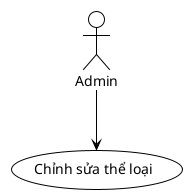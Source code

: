 @startuml UC029-Sua-The-Loai
!theme plain

actor Admin
usecase "Chỉnh sửa thể loại" as UC029

Admin --> UC029

@enduml
